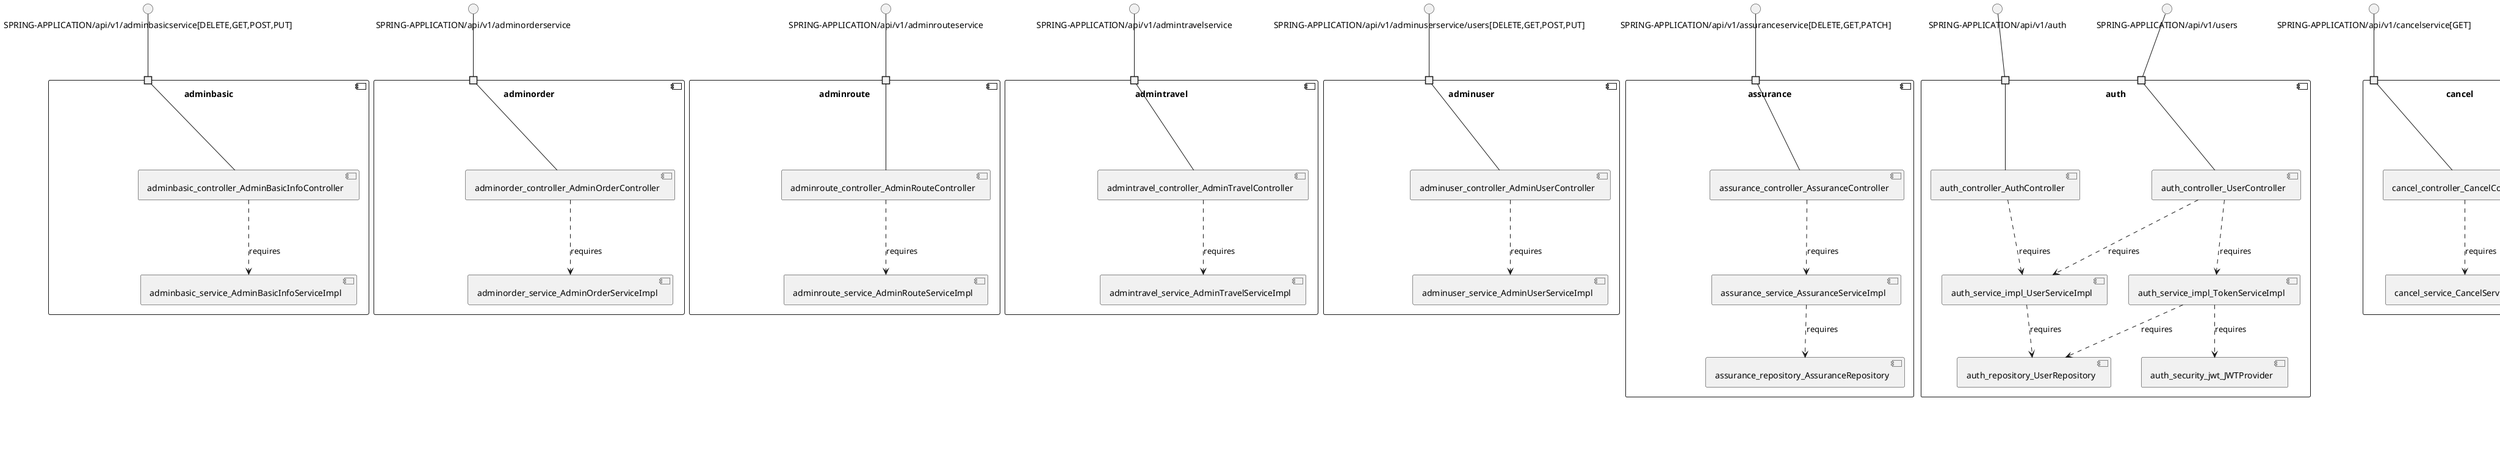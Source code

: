@startuml
skinparam fixCircleLabelOverlapping true
skinparam componentStyle uml2
component "adminbasic\n\n\n\n\n\n" {
[adminbasic_service_AdminBasicInfoServiceImpl]
[adminbasic_controller_AdminBasicInfoController]
portin " " as adminbasic_requires_SPRING_APPLICATION_api_v1_adminbasicservice_DELETE_GET_POST_PUT_
[adminbasic_controller_AdminBasicInfoController]..>[adminbasic_service_AdminBasicInfoServiceImpl] : requires
"adminbasic_requires_SPRING_APPLICATION_api_v1_adminbasicservice_DELETE_GET_POST_PUT_"--[adminbasic_controller_AdminBasicInfoController]
}
interface "SPRING-APPLICATION/api/v1/adminbasicservice[DELETE,GET,POST,PUT]" as interface.SPRING_APPLICATION_api_v1_adminbasicservice_DELETE_GET_POST_PUT_
interface.SPRING_APPLICATION_api_v1_adminbasicservice_DELETE_GET_POST_PUT_--"adminbasic_requires_SPRING_APPLICATION_api_v1_adminbasicservice_DELETE_GET_POST_PUT_"
component "adminorder\n\n\n\n\n\n" {
[adminorder_service_AdminOrderServiceImpl]
[adminorder_controller_AdminOrderController]
portin " " as adminorder_requires_SPRING_APPLICATION_api_v1_adminorderservice
[adminorder_controller_AdminOrderController]..>[adminorder_service_AdminOrderServiceImpl] : requires
"adminorder_requires_SPRING_APPLICATION_api_v1_adminorderservice"--[adminorder_controller_AdminOrderController]
}
interface "SPRING-APPLICATION/api/v1/adminorderservice" as interface.SPRING_APPLICATION_api_v1_adminorderservice
interface.SPRING_APPLICATION_api_v1_adminorderservice--"adminorder_requires_SPRING_APPLICATION_api_v1_adminorderservice"
component "adminroute\n\n\n\n\n\n" {
[adminroute_controller_AdminRouteController]
[adminroute_service_AdminRouteServiceImpl]
portin " " as adminroute_requires_SPRING_APPLICATION_api_v1_adminrouteservice
[adminroute_controller_AdminRouteController]..>[adminroute_service_AdminRouteServiceImpl] : requires
"adminroute_requires_SPRING_APPLICATION_api_v1_adminrouteservice"--[adminroute_controller_AdminRouteController]
}
interface "SPRING-APPLICATION/api/v1/adminrouteservice" as interface.SPRING_APPLICATION_api_v1_adminrouteservice
interface.SPRING_APPLICATION_api_v1_adminrouteservice--"adminroute_requires_SPRING_APPLICATION_api_v1_adminrouteservice"
component "admintravel\n\n\n\n\n\n" {
[admintravel_controller_AdminTravelController]
[admintravel_service_AdminTravelServiceImpl]
portin " " as admintravel_requires_SPRING_APPLICATION_api_v1_admintravelservice
[admintravel_controller_AdminTravelController]..>[admintravel_service_AdminTravelServiceImpl] : requires
"admintravel_requires_SPRING_APPLICATION_api_v1_admintravelservice"--[admintravel_controller_AdminTravelController]
}
interface "SPRING-APPLICATION/api/v1/admintravelservice" as interface.SPRING_APPLICATION_api_v1_admintravelservice
interface.SPRING_APPLICATION_api_v1_admintravelservice--"admintravel_requires_SPRING_APPLICATION_api_v1_admintravelservice"
component "adminuser\n\n\n\n\n\n" {
[adminuser_service_AdminUserServiceImpl]
[adminuser_controller_AdminUserController]
portin " " as adminuser_requires_SPRING_APPLICATION_api_v1_adminuserservice_users_DELETE_GET_POST_PUT_
[adminuser_controller_AdminUserController]..>[adminuser_service_AdminUserServiceImpl] : requires
"adminuser_requires_SPRING_APPLICATION_api_v1_adminuserservice_users_DELETE_GET_POST_PUT_"--[adminuser_controller_AdminUserController]
}
interface "SPRING-APPLICATION/api/v1/adminuserservice/users[DELETE,GET,POST,PUT]" as interface.SPRING_APPLICATION_api_v1_adminuserservice_users_DELETE_GET_POST_PUT_
interface.SPRING_APPLICATION_api_v1_adminuserservice_users_DELETE_GET_POST_PUT_--"adminuser_requires_SPRING_APPLICATION_api_v1_adminuserservice_users_DELETE_GET_POST_PUT_"
component "assurance\n\n\n\n\n\n" {
[assurance_repository_AssuranceRepository]
[assurance_controller_AssuranceController]
[assurance_service_AssuranceServiceImpl]
portin " " as assurance_requires_SPRING_APPLICATION_api_v1_assuranceservice_DELETE_GET_PATCH_
[assurance_controller_AssuranceController]..>[assurance_service_AssuranceServiceImpl] : requires
[assurance_service_AssuranceServiceImpl]..>[assurance_repository_AssuranceRepository] : requires
"assurance_requires_SPRING_APPLICATION_api_v1_assuranceservice_DELETE_GET_PATCH_"--[assurance_controller_AssuranceController]
}
interface "SPRING-APPLICATION/api/v1/assuranceservice[DELETE,GET,PATCH]" as interface.SPRING_APPLICATION_api_v1_assuranceservice_DELETE_GET_PATCH_
interface.SPRING_APPLICATION_api_v1_assuranceservice_DELETE_GET_PATCH_--"assurance_requires_SPRING_APPLICATION_api_v1_assuranceservice_DELETE_GET_PATCH_"
component "auth\n\n\n\n\n\n" {
[auth_repository_UserRepository]
[auth_security_jwt_JWTProvider]
[auth_service_impl_TokenServiceImpl]
[auth_service_impl_UserServiceImpl]
[auth_controller_UserController]
[auth_controller_AuthController]
portin " " as auth_requires_SPRING_APPLICATION_api_v1_auth
portin " " as auth_requires_SPRING_APPLICATION_api_v1_users
[auth_service_impl_TokenServiceImpl]..>[auth_security_jwt_JWTProvider] : requires
[auth_service_impl_UserServiceImpl]..>[auth_repository_UserRepository] : requires
[auth_controller_AuthController]..>[auth_service_impl_UserServiceImpl] : requires
[auth_controller_UserController]..>[auth_service_impl_TokenServiceImpl] : requires
[auth_service_impl_TokenServiceImpl]..>[auth_repository_UserRepository] : requires
[auth_controller_UserController]..>[auth_service_impl_UserServiceImpl] : requires
"auth_requires_SPRING_APPLICATION_api_v1_users"--[auth_controller_UserController]
"auth_requires_SPRING_APPLICATION_api_v1_auth"--[auth_controller_AuthController]
}
interface "SPRING-APPLICATION/api/v1/auth" as interface.SPRING_APPLICATION_api_v1_auth
interface.SPRING_APPLICATION_api_v1_auth--"auth_requires_SPRING_APPLICATION_api_v1_auth"
interface "SPRING-APPLICATION/api/v1/users" as interface.SPRING_APPLICATION_api_v1_users
interface.SPRING_APPLICATION_api_v1_users--"auth_requires_SPRING_APPLICATION_api_v1_users"
component "cancel\n\n\n\n\n\n" {
[cancel_service_CancelServiceImpl]
[cancel_controller_CancelController]
portin " " as cancel_requires_SPRING_APPLICATION_api_v1_cancelservice_GET_
[cancel_controller_CancelController]..>[cancel_service_CancelServiceImpl] : requires
"cancel_requires_SPRING_APPLICATION_api_v1_cancelservice_GET_"--[cancel_controller_CancelController]
}
interface "SPRING-APPLICATION/api/v1/cancelservice[GET]" as interface.SPRING_APPLICATION_api_v1_cancelservice_GET_
interface.SPRING_APPLICATION_api_v1_cancelservice_GET_--"cancel_requires_SPRING_APPLICATION_api_v1_cancelservice_GET_"
component "com_trainticket\n\n\n\n\n\n" {
[com_trainticket_service_PaymentServiceImpl]
[com_trainticket_repository_AddMoneyRepository]
[com_trainticket_repository_PaymentRepository]
[com_trainticket_controller_PaymentController]
portin " " as com_trainticket_requires_SPRING_APPLICATION_api_v1_paymentservice_GET_POST_
[com_trainticket_service_PaymentServiceImpl]..>[com_trainticket_repository_PaymentRepository] : requires
[com_trainticket_service_PaymentServiceImpl]..>[com_trainticket_repository_AddMoneyRepository] : requires
[com_trainticket_controller_PaymentController]..>[com_trainticket_service_PaymentServiceImpl] : requires
"com_trainticket_requires_SPRING_APPLICATION_api_v1_paymentservice_GET_POST_"--[com_trainticket_controller_PaymentController]
}
interface "SPRING-APPLICATION/api/v1/paymentservice[GET,POST]" as interface.SPRING_APPLICATION_api_v1_paymentservice_GET_POST_
interface.SPRING_APPLICATION_api_v1_paymentservice_GET_POST_--"com_trainticket_requires_SPRING_APPLICATION_api_v1_paymentservice_GET_POST_"
component "config\n\n\n\n\n\n" {
[config_repository_ConfigRepository]
[config_service_ConfigServiceImpl]
[config_controller_ConfigController]
portin " " as config_requires_SPRING_APPLICATION_api_v1_configservice
[config_service_ConfigServiceImpl]..>[config_repository_ConfigRepository] : requires
[config_controller_ConfigController]..>[config_service_ConfigServiceImpl] : requires
"config_requires_SPRING_APPLICATION_api_v1_configservice"--[config_controller_ConfigController]
}
interface "SPRING-APPLICATION/api/v1/configservice" as interface.SPRING_APPLICATION_api_v1_configservice
interface.SPRING_APPLICATION_api_v1_configservice--"config_requires_SPRING_APPLICATION_api_v1_configservice"
component "consign\n\n\n\n\n\n" {
[consign_service_ConsignServiceImpl]
[consign_controller_ConsignController]
[consign_repository_ConsignRepository]
portin " " as consign_requires_SPRING_APPLICATION_api_v1_consignservice
[consign_service_ConsignServiceImpl]..>[consign_repository_ConsignRepository] : requires
[consign_controller_ConsignController]..>[consign_service_ConsignServiceImpl] : requires
"consign_requires_SPRING_APPLICATION_api_v1_consignservice"--[consign_controller_ConsignController]
}
interface "SPRING-APPLICATION/api/v1/consignservice" as interface.SPRING_APPLICATION_api_v1_consignservice
interface.SPRING_APPLICATION_api_v1_consignservice--"consign_requires_SPRING_APPLICATION_api_v1_consignservice"
component "consignprice\n\n\n\n\n\n" {
[consignprice_service_ConsignPriceServiceImpl]
[consignprice_repository_ConsignPriceConfigRepository]
[consignprice_controller_ConsignPriceController]
portin " " as consignprice_requires_SPRING_APPLICATION_api_v1_consignpriceservice
[consignprice_service_ConsignPriceServiceImpl]..>[consignprice_repository_ConsignPriceConfigRepository] : requires
[consignprice_controller_ConsignPriceController]..>[consignprice_service_ConsignPriceServiceImpl] : requires
"consignprice_requires_SPRING_APPLICATION_api_v1_consignpriceservice"--[consignprice_controller_ConsignPriceController]
}
interface "SPRING-APPLICATION/api/v1/consignpriceservice" as interface.SPRING_APPLICATION_api_v1_consignpriceservice
interface.SPRING_APPLICATION_api_v1_consignpriceservice--"consignprice_requires_SPRING_APPLICATION_api_v1_consignpriceservice"
component "contacts\n\n\n\n\n\n" {
[contacts_controller_ContactsController]
[contacts_service_ContactsServiceImpl]
[contacts_repository_ContactsRepository]
portin " " as contacts_requires_SPRING_APPLICATION_api_v1_contactservice_DELETE_GET_POST_PUT_
[contacts_service_ContactsServiceImpl]..>[contacts_repository_ContactsRepository] : requires
[contacts_controller_ContactsController]..>[contacts_service_ContactsServiceImpl] : requires
"contacts_requires_SPRING_APPLICATION_api_v1_contactservice_DELETE_GET_POST_PUT_"--[contacts_controller_ContactsController]
}
interface "SPRING-APPLICATION/api/v1/contactservice[DELETE,GET,POST,PUT]" as interface.SPRING_APPLICATION_api_v1_contactservice_DELETE_GET_POST_PUT_
interface.SPRING_APPLICATION_api_v1_contactservice_DELETE_GET_POST_PUT_--"contacts_requires_SPRING_APPLICATION_api_v1_contactservice_DELETE_GET_POST_PUT_"
component "execute\n\n\n\n\n\n" {
[execute_serivce_ExecuteServiceImpl]
[execute_controller_ExecuteControlller]
portin " " as execute_requires_SPRING_APPLICATION_api_v1_executeservice_GET_
[execute_controller_ExecuteControlller]..>[execute_serivce_ExecuteServiceImpl] : requires
"execute_requires_SPRING_APPLICATION_api_v1_executeservice_GET_"--[execute_controller_ExecuteControlller]
}
interface "SPRING-APPLICATION/api/v1/executeservice[GET]" as interface.SPRING_APPLICATION_api_v1_executeservice_GET_
interface.SPRING_APPLICATION_api_v1_executeservice_GET_--"execute_requires_SPRING_APPLICATION_api_v1_executeservice_GET_"
component "fdse_microservice\n\n\n\n\n\n" {
[fdse_microservice_controller_BasicController]
[fdse_microservice_service_BasicServiceImpl]
portin " " as fdse_microservice_requires_SPRING_APPLICATION_api_v1_basicservice
[fdse_microservice_controller_BasicController]..>[fdse_microservice_service_BasicServiceImpl] : requires
"fdse_microservice_requires_SPRING_APPLICATION_api_v1_basicservice"--[fdse_microservice_controller_BasicController]
}
interface "SPRING-APPLICATION/api/v1/basicservice" as interface.SPRING_APPLICATION_api_v1_basicservice
interface.SPRING_APPLICATION_api_v1_basicservice--"fdse_microservice_requires_SPRING_APPLICATION_api_v1_basicservice"
component "fdse_microservice 2\n\n\n\n\n\n" {
[fdse_microservice_service_StationServiceImpl]
[fdse_microservice_controller_StationController]
[fdse_microservice_repository_StationRepository]
portin " " as fdse_microservice_2_requires_SPRING_APPLICATION_api_v1_stationservice
[fdse_microservice_service_StationServiceImpl]..>[fdse_microservice_repository_StationRepository] : requires
[fdse_microservice_controller_StationController]..>[fdse_microservice_service_StationServiceImpl] : requires
"fdse_microservice_2_requires_SPRING_APPLICATION_api_v1_stationservice"--[fdse_microservice_controller_StationController]
}
interface "SPRING-APPLICATION/api/v1/stationservice" as interface.SPRING_APPLICATION_api_v1_stationservice
interface.SPRING_APPLICATION_api_v1_stationservice--"fdse_microservice_2_requires_SPRING_APPLICATION_api_v1_stationservice"
component "food\n\n\n\n\n\n" {
[food_controller_StationFoodController]
[food_repository_StationFoodRepository]
[food_service_StationFoodServiceImpl]
portin " " as food_requires_SPRING_APPLICATION_api_v1_stationfoodservice
[food_controller_StationFoodController]..>[food_service_StationFoodServiceImpl] : requires
[food_service_StationFoodServiceImpl]..>[food_repository_StationFoodRepository] : requires
"food_requires_SPRING_APPLICATION_api_v1_stationfoodservice"--[food_controller_StationFoodController]
}
interface "SPRING-APPLICATION/api/v1/stationfoodservice" as interface.SPRING_APPLICATION_api_v1_stationfoodservice
interface.SPRING_APPLICATION_api_v1_stationfoodservice--"food_requires_SPRING_APPLICATION_api_v1_stationfoodservice"
component "food_delivery\n\n\n\n\n\n" {
[food_delivery_repository_FoodDeliveryOrderRepository]
[food_delivery_service_FoodDeliveryServiceImpl]
[food_delivery_controller_FoodDeliveryController]
portin " " as food_delivery_requires_SPRING_APPLICATION_api_v1_fooddeliveryservice
[food_delivery_service_FoodDeliveryServiceImpl]..>[food_delivery_repository_FoodDeliveryOrderRepository] : requires
[food_delivery_controller_FoodDeliveryController]..>[food_delivery_service_FoodDeliveryServiceImpl] : requires
"food_delivery_requires_SPRING_APPLICATION_api_v1_fooddeliveryservice"--[food_delivery_controller_FoodDeliveryController]
}
interface "SPRING-APPLICATION/api/v1/fooddeliveryservice" as interface.SPRING_APPLICATION_api_v1_fooddeliveryservice
interface.SPRING_APPLICATION_api_v1_fooddeliveryservice--"food_delivery_requires_SPRING_APPLICATION_api_v1_fooddeliveryservice"
component "foodsearch\n\n\n\n\n\n" {
[foodsearch_controller_FoodController]
[foodsearch_service_FoodServiceImpl]
[foodsearch_mq_RabbitSend]
[foodsearch_repository_FoodOrderRepository]
portin " " as foodsearch_requires_SPRING_APPLICATION_api_v1_foodservice_DELETE_GET_POST_PUT_
[foodsearch_service_FoodServiceImpl]..>[foodsearch_repository_FoodOrderRepository] : requires
[foodsearch_controller_FoodController]..>[foodsearch_mq_RabbitSend] : requires
[foodsearch_controller_FoodController]..>[foodsearch_service_FoodServiceImpl] : requires
[foodsearch_service_FoodServiceImpl]..>[foodsearch_mq_RabbitSend] : requires
"foodsearch_requires_SPRING_APPLICATION_api_v1_foodservice_DELETE_GET_POST_PUT_"--[foodsearch_controller_FoodController]
}
interface "SPRING-APPLICATION/api/v1/foodservice[DELETE,GET,POST,PUT]" as interface.SPRING_APPLICATION_api_v1_foodservice_DELETE_GET_POST_PUT_
interface.SPRING_APPLICATION_api_v1_foodservice_DELETE_GET_POST_PUT_--"foodsearch_requires_SPRING_APPLICATION_api_v1_foodservice_DELETE_GET_POST_PUT_"
component "inside_payment\n\n\n\n\n\n" {
[inside_payment_controller_InsidePaymentController]
[inside_payment_service_InsidePaymentServiceImpl]
[inside_payment_repository_AddMoneyRepository]
[inside_payment_repository_PaymentRepository]
portin " " as inside_payment_requires_SPRING_APPLICATION_api_v1_inside_pay_service
[inside_payment_controller_InsidePaymentController]..>[inside_payment_service_InsidePaymentServiceImpl] : requires
[inside_payment_service_InsidePaymentServiceImpl]..>[inside_payment_repository_PaymentRepository] : requires
[inside_payment_service_InsidePaymentServiceImpl]..>[inside_payment_repository_AddMoneyRepository] : requires
"inside_payment_requires_SPRING_APPLICATION_api_v1_inside_pay_service"--[inside_payment_controller_InsidePaymentController]
}
interface "SPRING-APPLICATION/api/v1/inside_pay_service" as interface.SPRING_APPLICATION_api_v1_inside_pay_service
interface.SPRING_APPLICATION_api_v1_inside_pay_service--"inside_payment_requires_SPRING_APPLICATION_api_v1_inside_pay_service"
component "notification\n\n\n\n\n\n" {
[notification_service_MailService]
[notification_service_NotificationServiceImpl]
[notification_controller_NotificationController]
[notification_mq_RabbitSend]
portin " " as notification_requires_SPRING_APPLICATION_api_v1_notifyservice
[notification_controller_NotificationController]..>[notification_mq_RabbitSend] : requires
[notification_service_NotificationServiceImpl]..>[notification_service_MailService] : requires
[notification_controller_NotificationController]..>[notification_service_NotificationServiceImpl] : requires
"notification_requires_SPRING_APPLICATION_api_v1_notifyservice"--[notification_controller_NotificationController]
}
interface "SPRING-APPLICATION/api/v1/notifyservice" as interface.SPRING_APPLICATION_api_v1_notifyservice
interface.SPRING_APPLICATION_api_v1_notifyservice--"notification_requires_SPRING_APPLICATION_api_v1_notifyservice"
component "order\n\n\n\n\n\n" {
[order_service_OrderServiceImpl]
[order_repository_OrderRepository]
[order_controller_OrderController]
portin " " as order_requires_SPRING_APPLICATION_api_v1_orderservice
[order_controller_OrderController]..>[order_service_OrderServiceImpl] : requires
[order_service_OrderServiceImpl]..>[order_repository_OrderRepository] : requires
"order_requires_SPRING_APPLICATION_api_v1_orderservice"--[order_controller_OrderController]
}
interface "SPRING-APPLICATION/api/v1/orderservice" as interface.SPRING_APPLICATION_api_v1_orderservice
interface.SPRING_APPLICATION_api_v1_orderservice--"order_requires_SPRING_APPLICATION_api_v1_orderservice"
component "other\n\n\n\n\n\n" {
[other_controller_OrderOtherController]
[other_repository_OrderOtherRepository]
[other_service_OrderOtherServiceImpl]
portin " " as other_requires_SPRING_APPLICATION_api_v1_orderOtherService
[other_service_OrderOtherServiceImpl]..>[other_repository_OrderOtherRepository] : requires
[other_controller_OrderOtherController]..>[other_service_OrderOtherServiceImpl] : requires
"other_requires_SPRING_APPLICATION_api_v1_orderOtherService"--[other_controller_OrderOtherController]
}
interface "SPRING-APPLICATION/api/v1/orderOtherService" as interface.SPRING_APPLICATION_api_v1_orderOtherService
interface.SPRING_APPLICATION_api_v1_orderOtherService--"other_requires_SPRING_APPLICATION_api_v1_orderOtherService"
component "plan\n\n\n\n\n\n" {
[plan_controller_RoutePlanController]
[plan_service_RoutePlanServiceImpl]
portin " " as plan_requires_SPRING_APPLICATION_api_v1_routeplanservice
[plan_controller_RoutePlanController]..>[plan_service_RoutePlanServiceImpl] : requires
"plan_requires_SPRING_APPLICATION_api_v1_routeplanservice"--[plan_controller_RoutePlanController]
}
interface "SPRING-APPLICATION/api/v1/routeplanservice" as interface.SPRING_APPLICATION_api_v1_routeplanservice
interface.SPRING_APPLICATION_api_v1_routeplanservice--"plan_requires_SPRING_APPLICATION_api_v1_routeplanservice"
component "preserve\n\n\n\n\n\n" {
[preserve_mq_RabbitSend]
[preserve_service_PreserveServiceImpl]
[preserve_controller_PreserveController]
portin " " as preserve_requires_SPRING_APPLICATION_api_v1_preserveservice
[preserve_controller_PreserveController]..>[preserve_service_PreserveServiceImpl] : requires
[preserve_service_PreserveServiceImpl]..>[preserve_mq_RabbitSend] : requires
"preserve_requires_SPRING_APPLICATION_api_v1_preserveservice"--[preserve_controller_PreserveController]
}
interface "SPRING-APPLICATION/api/v1/preserveservice" as interface.SPRING_APPLICATION_api_v1_preserveservice
interface.SPRING_APPLICATION_api_v1_preserveservice--"preserve_requires_SPRING_APPLICATION_api_v1_preserveservice"
component "preserveOther\n\n\n\n\n\n" {
[preserveOther_controller_PreserveOtherController]
[preserveOther_service_PreserveOtherServiceImpl]
[preserveOther_mq_RabbitSend]
portin " " as preserveOther_requires_SPRING_APPLICATION_api_v1_preserveotherservice
[preserveOther_controller_PreserveOtherController]..>[preserveOther_service_PreserveOtherServiceImpl] : requires
[preserveOther_service_PreserveOtherServiceImpl]..>[preserveOther_mq_RabbitSend] : requires
"preserveOther_requires_SPRING_APPLICATION_api_v1_preserveotherservice"--[preserveOther_controller_PreserveOtherController]
}
interface "SPRING-APPLICATION/api/v1/preserveotherservice" as interface.SPRING_APPLICATION_api_v1_preserveotherservice
interface.SPRING_APPLICATION_api_v1_preserveotherservice--"preserveOther_requires_SPRING_APPLICATION_api_v1_preserveotherservice"
component "price\n\n\n\n\n\n" {
[price_service_PriceServiceImpl]
[price_controller_PriceController]
[price_repository_PriceConfigRepository]
portin " " as price_requires_SPRING_APPLICATION_api_v1_priceservice
[price_service_PriceServiceImpl]..>[price_repository_PriceConfigRepository] : requires
[price_controller_PriceController]..>[price_service_PriceServiceImpl] : requires
"price_requires_SPRING_APPLICATION_api_v1_priceservice"--[price_controller_PriceController]
}
interface "SPRING-APPLICATION/api/v1/priceservice" as interface.SPRING_APPLICATION_api_v1_priceservice
interface.SPRING_APPLICATION_api_v1_priceservice--"price_requires_SPRING_APPLICATION_api_v1_priceservice"
component "rebook\n\n\n\n\n\n" {
[rebook_controller_RebookController]
[rebook_service_RebookServiceImpl]
portin " " as rebook_requires_SPRING_APPLICATION_api_v1_rebookservice
[rebook_controller_RebookController]..>[rebook_service_RebookServiceImpl] : requires
"rebook_requires_SPRING_APPLICATION_api_v1_rebookservice"--[rebook_controller_RebookController]
}
interface "SPRING-APPLICATION/api/v1/rebookservice" as interface.SPRING_APPLICATION_api_v1_rebookservice
interface.SPRING_APPLICATION_api_v1_rebookservice--"rebook_requires_SPRING_APPLICATION_api_v1_rebookservice"
component "route\n\n\n\n\n\n" {
[route_controller_RouteController]
[route_service_RouteServiceImpl]
[route_repository_RouteRepository]
portin " " as route_requires_SPRING_APPLICATION_api_v1_routeservice_DELETE_GET_POST_
[route_controller_RouteController]..>[route_service_RouteServiceImpl] : requires
[route_service_RouteServiceImpl]..>[route_repository_RouteRepository] : requires
"route_requires_SPRING_APPLICATION_api_v1_routeservice_DELETE_GET_POST_"--[route_controller_RouteController]
}
interface "SPRING-APPLICATION/api/v1/routeservice[DELETE,GET,POST]" as interface.SPRING_APPLICATION_api_v1_routeservice_DELETE_GET_POST_
interface.SPRING_APPLICATION_api_v1_routeservice_DELETE_GET_POST_--"route_requires_SPRING_APPLICATION_api_v1_routeservice_DELETE_GET_POST_"
component "seat\n\n\n\n\n\n" {
[seat_service_SeatServiceImpl]
[seat_controller_SeatController]
portin " " as seat_requires_SPRING_APPLICATION_api_v1_seatservice
[seat_controller_SeatController]..>[seat_service_SeatServiceImpl] : requires
"seat_requires_SPRING_APPLICATION_api_v1_seatservice"--[seat_controller_SeatController]
}
interface "SPRING-APPLICATION/api/v1/seatservice" as interface.SPRING_APPLICATION_api_v1_seatservice
interface.SPRING_APPLICATION_api_v1_seatservice--"seat_requires_SPRING_APPLICATION_api_v1_seatservice"
component "security\n\n\n\n\n\n" {
[security_repository_SecurityRepository]
[security_controller_SecurityController]
[security_service_SecurityServiceImpl]
portin " " as security_requires_SPRING_APPLICATION_api_v1_securityservice
[security_controller_SecurityController]..>[security_service_SecurityServiceImpl] : requires
[security_service_SecurityServiceImpl]..>[security_repository_SecurityRepository] : requires
"security_requires_SPRING_APPLICATION_api_v1_securityservice"--[security_controller_SecurityController]
}
interface "SPRING-APPLICATION/api/v1/securityservice" as interface.SPRING_APPLICATION_api_v1_securityservice
interface.SPRING_APPLICATION_api_v1_securityservice--"security_requires_SPRING_APPLICATION_api_v1_securityservice"
component "train\n\n\n\n\n\n" {
[train_repository_TrainTypeRepository]
[train_service_TrainServiceImpl]
[train_controller_TrainController]
portin " " as train_requires_SPRING_APPLICATION_api_v1_trainservice
[train_service_TrainServiceImpl]..>[train_repository_TrainTypeRepository] : requires
[train_controller_TrainController]..>[train_service_TrainServiceImpl] : requires
"train_requires_SPRING_APPLICATION_api_v1_trainservice"--[train_controller_TrainController]
}
interface "SPRING-APPLICATION/api/v1/trainservice" as interface.SPRING_APPLICATION_api_v1_trainservice
interface.SPRING_APPLICATION_api_v1_trainservice--"train_requires_SPRING_APPLICATION_api_v1_trainservice"
component "trainFood\n\n\n\n\n\n" {
[trainFood_service_TrainFoodServiceImpl]
[trainFood_controller_TrainFoodController]
[trainFood_repository_TrainFoodRepository]
portin " " as trainFood_requires_SPRING_APPLICATION_api_v1_trainfoodservice
[trainFood_service_TrainFoodServiceImpl]..>[trainFood_repository_TrainFoodRepository] : requires
[trainFood_controller_TrainFoodController]..>[trainFood_service_TrainFoodServiceImpl] : requires
"trainFood_requires_SPRING_APPLICATION_api_v1_trainfoodservice"--[trainFood_controller_TrainFoodController]
}
interface "SPRING-APPLICATION/api/v1/trainfoodservice" as interface.SPRING_APPLICATION_api_v1_trainfoodservice
interface.SPRING_APPLICATION_api_v1_trainfoodservice--"trainFood_requires_SPRING_APPLICATION_api_v1_trainfoodservice"
component "travel2\n\n\n\n\n\n" {
[travel2_repository_TripRepository]
[travel2_service_TravelServiceImpl]
[travel_repository_TripRepository]
[travel2_controller_Travel2Controller]
[travel_controller_TravelController]
[travel_service_TravelServiceImpl]
portin " " as travel2_requires_SPRING_APPLICATION_api_v1_travel2service
portin " " as travel2_requires_SPRING_APPLICATION_api_v1_travelservice
[travel2_service_TravelServiceImpl]..>[travel2_repository_TripRepository] : requires
[travel_controller_TravelController]..>[travel_service_TravelServiceImpl] : requires
[travel_service_TravelServiceImpl]..>[travel_repository_TripRepository] : requires
[travel2_controller_Travel2Controller]..>[travel2_service_TravelServiceImpl] : requires
"travel2_requires_SPRING_APPLICATION_api_v1_travel2service"--[travel2_controller_Travel2Controller]
"travel2_requires_SPRING_APPLICATION_api_v1_travelservice"--[travel_controller_TravelController]
}
interface "SPRING-APPLICATION/api/v1/travel2service" as interface.SPRING_APPLICATION_api_v1_travel2service
interface.SPRING_APPLICATION_api_v1_travel2service--"travel2_requires_SPRING_APPLICATION_api_v1_travel2service"
interface "SPRING-APPLICATION/api/v1/travelservice" as interface.SPRING_APPLICATION_api_v1_travelservice
interface.SPRING_APPLICATION_api_v1_travelservice--"travel2_requires_SPRING_APPLICATION_api_v1_travelservice"
component "travelplan\n\n\n\n\n\n" {
[travelplan_controller_TravelPlanController]
[travelplan_service_TravelPlanServiceImpl]
portin " " as travelplan_requires_SPRING_APPLICATION_api_v1_travelplanservice
[travelplan_controller_TravelPlanController]..>[travelplan_service_TravelPlanServiceImpl] : requires
"travelplan_requires_SPRING_APPLICATION_api_v1_travelplanservice"--[travelplan_controller_TravelPlanController]
}
interface "SPRING-APPLICATION/api/v1/travelplanservice" as interface.SPRING_APPLICATION_api_v1_travelplanservice
interface.SPRING_APPLICATION_api_v1_travelplanservice--"travelplan_requires_SPRING_APPLICATION_api_v1_travelplanservice"
component "verifycode\n\n\n\n\n\n" {
[verifycode_controller_VerifyCodeController]
[verifycode_service_impl_VerifyCodeServiceImpl]
portin " " as verifycode_requires_SPRING_APPLICATION_api_v1_verifycode
[verifycode_controller_VerifyCodeController]..>[verifycode_service_impl_VerifyCodeServiceImpl] : requires
"verifycode_requires_SPRING_APPLICATION_api_v1_verifycode"--[verifycode_controller_VerifyCodeController]
}
interface "SPRING-APPLICATION/api/v1/verifycode" as interface.SPRING_APPLICATION_api_v1_verifycode
interface.SPRING_APPLICATION_api_v1_verifycode--"verifycode_requires_SPRING_APPLICATION_api_v1_verifycode"
component "waitorder\n\n\n\n\n\n" {
[waitorder_service_Impl_WaitListOrderServiceImpl]
[waitorder_controller_WaitListOrderController]
[waitorder_repository_WaitListOrderRepository]
portin " " as waitorder_requires_SPRING_APPLICATION_api_v1_waitorderservice_GET_POST_
[waitorder_service_Impl_WaitListOrderServiceImpl]..>[waitorder_repository_WaitListOrderRepository] : requires
[waitorder_controller_WaitListOrderController]..>[waitorder_service_Impl_WaitListOrderServiceImpl] : requires
"waitorder_requires_SPRING_APPLICATION_api_v1_waitorderservice_GET_POST_"--[waitorder_controller_WaitListOrderController]
}
interface "SPRING-APPLICATION/api/v1/waitorderservice[GET,POST]" as interface.SPRING_APPLICATION_api_v1_waitorderservice_GET_POST_
interface.SPRING_APPLICATION_api_v1_waitorderservice_GET_POST_--"waitorder_requires_SPRING_APPLICATION_api_v1_waitorderservice_GET_POST_"
interface "adminbasic_service_DiscoveryClient" as interface.adminbasic_service_DiscoveryClient
interface.adminbasic_service_DiscoveryClient--[adminbasic_service_DiscoveryClient_Provider]
interface "adminbasic_service_RestTemplate" as interface.adminbasic_service_RestTemplate
interface.adminbasic_service_RestTemplate--[adminbasic_service_RestTemplate_Provider]
interface "adminorder_service_DiscoveryClient" as interface.adminorder_service_DiscoveryClient
interface.adminorder_service_DiscoveryClient--[adminorder_service_DiscoveryClient_Provider]
interface "adminorder_service_RestTemplate" as interface.adminorder_service_RestTemplate
interface.adminorder_service_RestTemplate--[adminorder_service_RestTemplate_Provider]
interface "adminroute_service_DiscoveryClient" as interface.adminroute_service_DiscoveryClient
interface.adminroute_service_DiscoveryClient--[adminroute_service_DiscoveryClient_Provider]
interface "adminroute_service_RestTemplate" as interface.adminroute_service_RestTemplate
interface.adminroute_service_RestTemplate--[adminroute_service_RestTemplate_Provider]
interface "admintravel_service_DiscoveryClient" as interface.admintravel_service_DiscoveryClient
interface.admintravel_service_DiscoveryClient--[admintravel_service_DiscoveryClient_Provider]
interface "admintravel_service_RestTemplate" as interface.admintravel_service_RestTemplate
interface.admintravel_service_RestTemplate--[admintravel_service_RestTemplate_Provider]
interface "adminuser_service_DiscoveryClient" as interface.adminuser_service_DiscoveryClient
interface.adminuser_service_DiscoveryClient--[adminuser_service_DiscoveryClient_Provider]
interface "adminuser_service_RestTemplate" as interface.adminuser_service_RestTemplate
interface.adminuser_service_RestTemplate--[adminuser_service_RestTemplate_Provider]
interface "auth_service_impl_AuthenticationManager" as interface.auth_service_impl_AuthenticationManager
interface.auth_service_impl_AuthenticationManager--[auth_service_impl_AuthenticationManager_Provider]
interface "auth_service_impl_DiscoveryClient" as interface.auth_service_impl_DiscoveryClient
interface.auth_service_impl_DiscoveryClient--[auth_service_impl_DiscoveryClient_Provider]
interface "auth_service_impl_PasswordEncoder" as interface.auth_service_impl_PasswordEncoder
interface.auth_service_impl_PasswordEncoder--[auth_service_impl_PasswordEncoder_Provider]
interface "auth_service_impl_RestTemplate" as interface.auth_service_impl_RestTemplate
interface.auth_service_impl_RestTemplate--[auth_service_impl_RestTemplate_Provider]
interface "cancel_service_DiscoveryClient" as interface.cancel_service_DiscoveryClient
interface.cancel_service_DiscoveryClient--[cancel_service_DiscoveryClient_Provider]
interface "cancel_service_RestTemplate" as interface.cancel_service_RestTemplate
interface.cancel_service_RestTemplate--[cancel_service_RestTemplate_Provider]
interface "consign_service_DiscoveryClient" as interface.consign_service_DiscoveryClient
interface.consign_service_DiscoveryClient--[consign_service_DiscoveryClient_Provider]
interface "consign_service_RestTemplate" as interface.consign_service_RestTemplate
interface.consign_service_RestTemplate--[consign_service_RestTemplate_Provider]
interface "execute_serivce_DiscoveryClient" as interface.execute_serivce_DiscoveryClient
interface.execute_serivce_DiscoveryClient--[execute_serivce_DiscoveryClient_Provider]
interface "execute_serivce_RestTemplate" as interface.execute_serivce_RestTemplate
interface.execute_serivce_RestTemplate--[execute_serivce_RestTemplate_Provider]
interface "fdse_microservice_service_DiscoveryClient" as interface.fdse_microservice_service_DiscoveryClient
interface.fdse_microservice_service_DiscoveryClient--[fdse_microservice_service_DiscoveryClient_Provider]
interface "fdse_microservice_service_RestTemplate" as interface.fdse_microservice_service_RestTemplate
interface.fdse_microservice_service_RestTemplate--[fdse_microservice_service_RestTemplate_Provider]
interface "food_delivery_service_DiscoveryClient" as interface.food_delivery_service_DiscoveryClient
interface.food_delivery_service_DiscoveryClient--[food_delivery_service_DiscoveryClient_Provider]
interface "food_delivery_service_RestTemplate" as interface.food_delivery_service_RestTemplate
interface.food_delivery_service_RestTemplate--[food_delivery_service_RestTemplate_Provider]
interface "foodsearch_service_DiscoveryClient" as interface.foodsearch_service_DiscoveryClient
interface.foodsearch_service_DiscoveryClient--[foodsearch_service_DiscoveryClient_Provider]
interface "foodsearch_service_RestTemplate" as interface.foodsearch_service_RestTemplate
interface.foodsearch_service_RestTemplate--[foodsearch_service_RestTemplate_Provider]
interface "inside_payment_service_RestTemplate" as interface.inside_payment_service_RestTemplate
interface.inside_payment_service_RestTemplate--[inside_payment_service_RestTemplate_Provider]
interface "notification_service_Configuration" as interface.notification_service_Configuration
interface.notification_service_Configuration--[notification_service_Configuration_Provider]
interface "notification_service_JavaMailSender$2" as interface.notification_service_JavaMailSender_2
interface.notification_service_JavaMailSender_2--[notification_service_JavaMailSender_2_Provider]
interface "notification_service_JavaMailSender" as interface.notification_service_JavaMailSender
interface.notification_service_JavaMailSender--[notification_service_JavaMailSender_Provider]
interface "order_service_DiscoveryClient" as interface.order_service_DiscoveryClient
interface.order_service_DiscoveryClient--[order_service_DiscoveryClient_Provider]
interface "order_service_RestTemplate" as interface.order_service_RestTemplate
interface.order_service_RestTemplate--[order_service_RestTemplate_Provider]
interface "other_service_DiscoveryClient" as interface.other_service_DiscoveryClient
interface.other_service_DiscoveryClient--[other_service_DiscoveryClient_Provider]
interface "other_service_RestTemplate" as interface.other_service_RestTemplate
interface.other_service_RestTemplate--[other_service_RestTemplate_Provider]
interface "plan_service_DiscoveryClient" as interface.plan_service_DiscoveryClient
interface.plan_service_DiscoveryClient--[plan_service_DiscoveryClient_Provider]
interface "plan_service_RestTemplate" as interface.plan_service_RestTemplate
interface.plan_service_RestTemplate--[plan_service_RestTemplate_Provider]
interface "preserveOther_service_DiscoveryClient" as interface.preserveOther_service_DiscoveryClient
interface.preserveOther_service_DiscoveryClient--[preserveOther_service_DiscoveryClient_Provider]
interface "preserveOther_service_RestTemplate" as interface.preserveOther_service_RestTemplate
interface.preserveOther_service_RestTemplate--[preserveOther_service_RestTemplate_Provider]
interface "preserve_service_DiscoveryClient" as interface.preserve_service_DiscoveryClient
interface.preserve_service_DiscoveryClient--[preserve_service_DiscoveryClient_Provider]
interface "preserve_service_RestTemplate" as interface.preserve_service_RestTemplate
interface.preserve_service_RestTemplate--[preserve_service_RestTemplate_Provider]
interface "rebook_service_DiscoveryClient" as interface.rebook_service_DiscoveryClient
interface.rebook_service_DiscoveryClient--[rebook_service_DiscoveryClient_Provider]
interface "rebook_service_RestTemplate" as interface.rebook_service_RestTemplate
interface.rebook_service_RestTemplate--[rebook_service_RestTemplate_Provider]
interface "seat_service_DiscoveryClient" as interface.seat_service_DiscoveryClient
interface.seat_service_DiscoveryClient--[seat_service_DiscoveryClient_Provider]
interface "seat_service_RestTemplate" as interface.seat_service_RestTemplate
interface.seat_service_RestTemplate--[seat_service_RestTemplate_Provider]
interface "security_service_DiscoveryClient" as interface.security_service_DiscoveryClient
interface.security_service_DiscoveryClient--[security_service_DiscoveryClient_Provider]
interface "security_service_RestTemplate" as interface.security_service_RestTemplate
interface.security_service_RestTemplate--[security_service_RestTemplate_Provider]
interface "travel2_service_DiscoveryClient" as interface.travel2_service_DiscoveryClient
interface.travel2_service_DiscoveryClient--[travel2_service_DiscoveryClient_Provider]
interface "travel2_service_RestTemplate" as interface.travel2_service_RestTemplate
interface.travel2_service_RestTemplate--[travel2_service_RestTemplate_Provider]
interface "travel_service_DiscoveryClient" as interface.travel_service_DiscoveryClient
interface.travel_service_DiscoveryClient--[travel_service_DiscoveryClient_Provider]
interface "travel_service_RestTemplate" as interface.travel_service_RestTemplate
interface.travel_service_RestTemplate--[travel_service_RestTemplate_Provider]
interface "travelplan_service_DiscoveryClient" as interface.travelplan_service_DiscoveryClient
interface.travelplan_service_DiscoveryClient--[travelplan_service_DiscoveryClient_Provider]
interface "travelplan_service_RestTemplate" as interface.travelplan_service_RestTemplate
interface.travelplan_service_RestTemplate--[travelplan_service_RestTemplate_Provider]
interface "SPRING-APPLICATION/api/v1/userservice/users" as interface.SPRING_APPLICATION_api_v1_userservice_users
interface.SPRING_APPLICATION_api_v1_userservice_users--[user_controller_UserController]
interface "user_service_UserService" as interface.user_service_UserService
[user_controller_UserController]..>interface.user_service_UserService : requires
interface "user_service_impl_DiscoveryClient" as interface.user_service_impl_DiscoveryClient
interface.user_service_impl_DiscoveryClient--[user_service_impl_DiscoveryClient_Provider]
interface "user_service_impl_RestTemplate" as interface.user_service_impl_RestTemplate
interface.user_service_impl_RestTemplate--[user_service_impl_RestTemplate_Provider]
interface "user_service_UserService" as interface.user_service_UserService
interface.user_service_UserService--[user_service_impl_UserServiceImpl]
[user_service_impl_UserServiceImpl]..>[user_repository_UserRepository] : requires
interface "user_service_impl_DiscoveryClient" as interface.user_service_impl_DiscoveryClient
[user_service_impl_UserServiceImpl]..>interface.user_service_impl_DiscoveryClient : requires
interface "user_service_impl_RestTemplate" as interface.user_service_impl_RestTemplate
[user_service_impl_UserServiceImpl]..>interface.user_service_impl_RestTemplate : requires
interface "waitorder_service_Impl_DiscoveryClient" as interface.waitorder_service_Impl_DiscoveryClient
interface.waitorder_service_Impl_DiscoveryClient--[waitorder_service_Impl_DiscoveryClient_Provider]
interface "waitorder_service_Impl_RestTemplate" as interface.waitorder_service_Impl_RestTemplate
interface.waitorder_service_Impl_RestTemplate--[waitorder_service_Impl_RestTemplate_Provider]

@enduml
